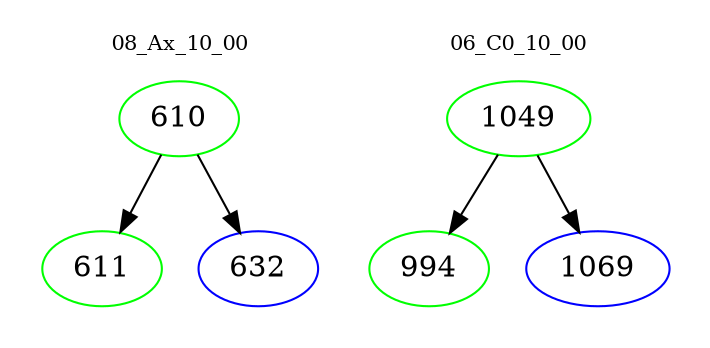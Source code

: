 digraph{
subgraph cluster_0 {
color = white
label = "08_Ax_10_00";
fontsize=10;
T0_610 [label="610", color="green"]
T0_610 -> T0_611 [color="black"]
T0_611 [label="611", color="green"]
T0_610 -> T0_632 [color="black"]
T0_632 [label="632", color="blue"]
}
subgraph cluster_1 {
color = white
label = "06_C0_10_00";
fontsize=10;
T1_1049 [label="1049", color="green"]
T1_1049 -> T1_994 [color="black"]
T1_994 [label="994", color="green"]
T1_1049 -> T1_1069 [color="black"]
T1_1069 [label="1069", color="blue"]
}
}
